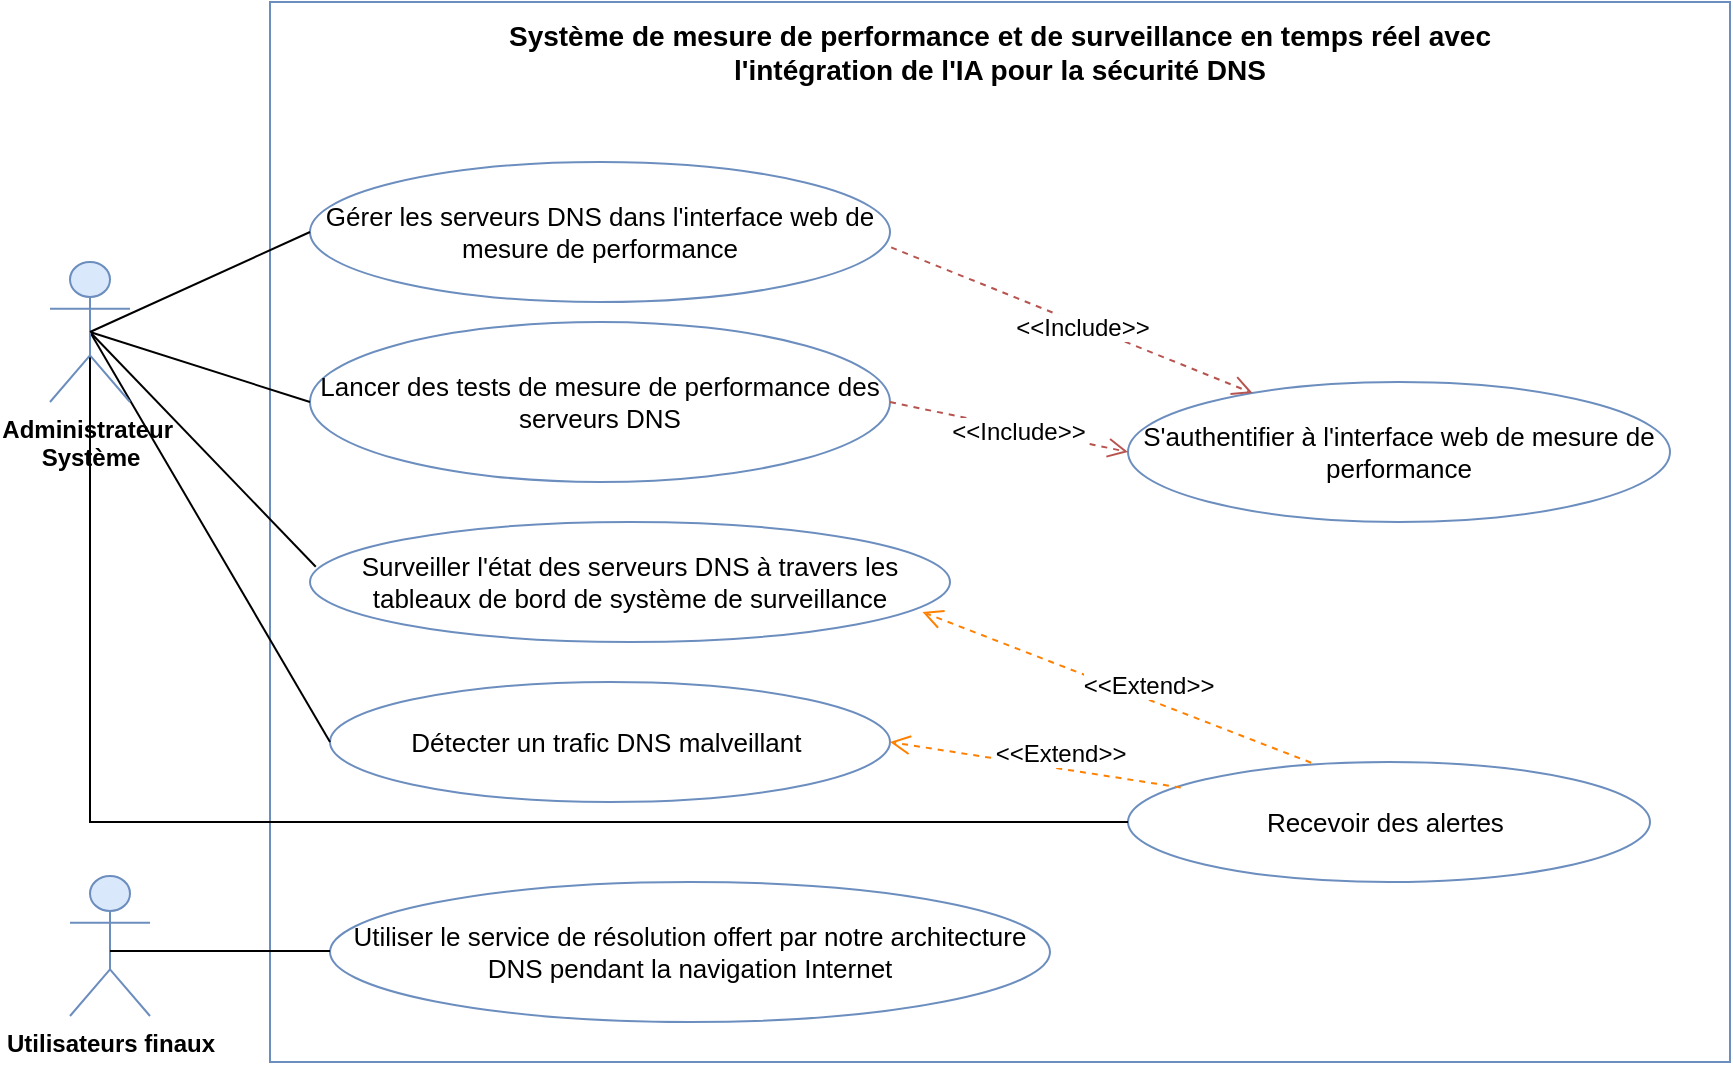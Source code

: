<mxfile version="24.7.8">
  <diagram name="Page-1" id="hmiNFq13a2drrHhc0E6c">
    <mxGraphModel dx="2062" dy="624" grid="1" gridSize="10" guides="1" tooltips="1" connect="1" arrows="1" fold="1" page="1" pageScale="1" pageWidth="827" pageHeight="1169" math="0" shadow="0">
      <root>
        <mxCell id="0" />
        <mxCell id="1" parent="0" />
        <mxCell id="PDqdzu1Ucp-oA0ykx4EQ-2" value="Utilisateurs finaux" style="shape=umlActor;verticalLabelPosition=bottom;verticalAlign=top;html=1;outlineConnect=0;fontStyle=1;fillColor=#dae8fc;strokeColor=#6c8ebf;" parent="1" vertex="1">
          <mxGeometry x="-160" y="447" width="40" height="70" as="geometry" />
        </mxCell>
        <mxCell id="PDqdzu1Ucp-oA0ykx4EQ-4" value="" style="rounded=0;whiteSpace=wrap;html=1;strokeColor=#6C8EBF;" parent="1" vertex="1">
          <mxGeometry x="-60" y="10" width="730" height="530" as="geometry" />
        </mxCell>
        <mxCell id="PDqdzu1Ucp-oA0ykx4EQ-7" value="&lt;b&gt;&lt;font style=&quot;font-size: 14px;&quot;&gt;Système de mesure de performance et de surveillance en temps réel avec l&#39;intégration de l&#39;IA pour la sécurité DNS&lt;/font&gt;&lt;/b&gt;" style="text;strokeColor=none;align=center;fillColor=none;html=1;verticalAlign=middle;whiteSpace=wrap;rounded=0;" parent="1" vertex="1">
          <mxGeometry x="35" y="20" width="540" height="30" as="geometry" />
        </mxCell>
        <mxCell id="PDqdzu1Ucp-oA0ykx4EQ-8" value="&lt;font style=&quot;font-size: 13px;&quot;&gt;Lancer des tests de mesure de performance des serveurs DNS&lt;/font&gt;" style="ellipse;whiteSpace=wrap;html=1;fillColor=#ffffff;strokeColor=#6C8EBF;" parent="1" vertex="1">
          <mxGeometry x="-40" y="170" width="290" height="80" as="geometry" />
        </mxCell>
        <mxCell id="PDqdzu1Ucp-oA0ykx4EQ-9" value="&lt;font style=&quot;font-size: 13px;&quot;&gt;Surveiller l&#39;état des serveurs DNS à travers les tableaux de bord de système de surveillance&lt;/font&gt;" style="ellipse;whiteSpace=wrap;html=1;strokeColor=#6C8EBF;" parent="1" vertex="1">
          <mxGeometry x="-40" y="270" width="320" height="60" as="geometry" />
        </mxCell>
        <mxCell id="PDqdzu1Ucp-oA0ykx4EQ-10" value="&lt;font style=&quot;font-size: 13px;&quot;&gt;Détecter un trafic DNS malveillant&amp;nbsp;&lt;/font&gt;" style="ellipse;whiteSpace=wrap;html=1;strokeColor=#6C8EBF;" parent="1" vertex="1">
          <mxGeometry x="-30" y="350" width="280" height="60" as="geometry" />
        </mxCell>
        <mxCell id="PDqdzu1Ucp-oA0ykx4EQ-11" value="&lt;font style=&quot;font-size: 13px;&quot;&gt;Recevoir des alertes&amp;nbsp;&lt;/font&gt;" style="ellipse;whiteSpace=wrap;html=1;strokeColor=#6C8EBF;" parent="1" vertex="1">
          <mxGeometry x="369" y="390" width="261" height="60" as="geometry" />
        </mxCell>
        <mxCell id="PDqdzu1Ucp-oA0ykx4EQ-12" value="&lt;font style=&quot;font-size: 13px;&quot;&gt;S&#39;authentifier à&amp;nbsp;&lt;/font&gt;&lt;span style=&quot;font-size: 13px;&quot;&gt;l&#39;interface web de mesure de performance&lt;/span&gt;" style="ellipse;whiteSpace=wrap;html=1;strokeColor=#6C8EBF;" parent="1" vertex="1">
          <mxGeometry x="369" y="200" width="271" height="70" as="geometry" />
        </mxCell>
        <mxCell id="PDqdzu1Ucp-oA0ykx4EQ-13" value="&lt;font style=&quot;font-size: 13px;&quot;&gt;Utiliser le service de résolution offert par notre architecture DNS pendant la navigation Internet&lt;/font&gt;" style="ellipse;whiteSpace=wrap;html=1;strokeColor=#6C8EBF;" parent="1" vertex="1">
          <mxGeometry x="-30" y="450" width="360" height="70" as="geometry" />
        </mxCell>
        <mxCell id="PDqdzu1Ucp-oA0ykx4EQ-36" value="&lt;font style=&quot;font-size: 12px;&quot;&gt;&amp;lt;&amp;lt;Include&amp;gt;&amp;gt;&lt;/font&gt;" style="html=1;verticalAlign=bottom;endArrow=open;dashed=1;endSize=8;curved=0;rounded=0;fillColor=#f8cecc;strokeColor=#b85450;exitX=1;exitY=0.5;exitDx=0;exitDy=0;entryX=0;entryY=0.5;entryDx=0;entryDy=0;" parent="1" source="PDqdzu1Ucp-oA0ykx4EQ-8" target="PDqdzu1Ucp-oA0ykx4EQ-12" edge="1">
          <mxGeometry x="0.1" y="-10" relative="1" as="geometry">
            <mxPoint x="330.5" y="308" as="sourcePoint" />
            <mxPoint x="330" y="160" as="targetPoint" />
            <mxPoint as="offset" />
          </mxGeometry>
        </mxCell>
        <mxCell id="PDqdzu1Ucp-oA0ykx4EQ-39" value="" style="endArrow=none;html=1;rounded=0;fillColor=#fad9d5;strokeColor=#000000;exitX=0.5;exitY=0.5;exitDx=0;exitDy=0;exitPerimeter=0;entryX=0;entryY=0.5;entryDx=0;entryDy=0;" parent="1" source="PDqdzu1Ucp-oA0ykx4EQ-21" target="PDqdzu1Ucp-oA0ykx4EQ-8" edge="1">
          <mxGeometry width="50" height="50" relative="1" as="geometry">
            <mxPoint x="-130" y="170" as="sourcePoint" />
            <mxPoint x="-20" y="120" as="targetPoint" />
          </mxGeometry>
        </mxCell>
        <mxCell id="PDqdzu1Ucp-oA0ykx4EQ-40" value="" style="endArrow=none;html=1;rounded=0;entryX=0.009;entryY=0.373;entryDx=0;entryDy=0;entryPerimeter=0;exitX=0.5;exitY=0.5;exitDx=0;exitDy=0;exitPerimeter=0;fillColor=#fad9d5;strokeColor=#000000;" parent="1" source="PDqdzu1Ucp-oA0ykx4EQ-21" target="PDqdzu1Ucp-oA0ykx4EQ-9" edge="1">
          <mxGeometry width="50" height="50" relative="1" as="geometry">
            <mxPoint x="-110" y="190" as="sourcePoint" />
            <mxPoint x="-18" y="195" as="targetPoint" />
          </mxGeometry>
        </mxCell>
        <mxCell id="PDqdzu1Ucp-oA0ykx4EQ-41" value="" style="endArrow=none;html=1;rounded=0;entryX=0;entryY=0.5;entryDx=0;entryDy=0;exitX=0.5;exitY=0.5;exitDx=0;exitDy=0;exitPerimeter=0;fillColor=#fad9d5;strokeColor=#000000;" parent="1" source="PDqdzu1Ucp-oA0ykx4EQ-21" target="PDqdzu1Ucp-oA0ykx4EQ-10" edge="1">
          <mxGeometry width="50" height="50" relative="1" as="geometry">
            <mxPoint x="-110" y="190" as="sourcePoint" />
            <mxPoint x="-30" y="276" as="targetPoint" />
          </mxGeometry>
        </mxCell>
        <mxCell id="PDqdzu1Ucp-oA0ykx4EQ-44" value="" style="endArrow=none;html=1;rounded=0;exitX=1;exitY=0.5;exitDx=0;exitDy=0;fillColor=#fad9d5;strokeColor=#000000;" parent="1" edge="1">
          <mxGeometry width="50" height="50" relative="1" as="geometry">
            <mxPoint x="-140.0" y="484.47" as="sourcePoint" />
            <mxPoint x="-30" y="484.47" as="targetPoint" />
          </mxGeometry>
        </mxCell>
        <mxCell id="6Kle1nJeSt3H_z6FKow6-1" value="" style="endArrow=none;html=1;rounded=0;exitX=0.5;exitY=0.5;exitDx=0;exitDy=0;exitPerimeter=0;fillColor=#fad9d5;strokeColor=#000000;edgeStyle=elbowEdgeStyle;elbow=vertical;strokeWidth=1;" parent="1" target="PDqdzu1Ucp-oA0ykx4EQ-11" edge="1">
          <mxGeometry width="50" height="50" relative="1" as="geometry">
            <mxPoint x="-150" y="180" as="sourcePoint" />
            <mxPoint x="290.0" y="440" as="targetPoint" />
            <Array as="points">
              <mxPoint x="-150" y="420" />
              <mxPoint x="-130" y="400" />
            </Array>
          </mxGeometry>
        </mxCell>
        <mxCell id="6Kle1nJeSt3H_z6FKow6-2" value="&lt;font style=&quot;font-size: 12px;&quot;&gt;&amp;lt;&amp;lt;Extend&amp;gt;&amp;gt;&lt;/font&gt;" style="html=1;verticalAlign=bottom;endArrow=open;dashed=1;endSize=8;curved=0;rounded=0;exitX=0.351;exitY=0.006;exitDx=0;exitDy=0;entryX=0.957;entryY=0.75;entryDx=0;entryDy=0;fillColor=#f8cecc;strokeColor=#FF8000;entryPerimeter=0;exitPerimeter=0;" parent="1" source="PDqdzu1Ucp-oA0ykx4EQ-11" target="PDqdzu1Ucp-oA0ykx4EQ-9" edge="1">
          <mxGeometry x="-0.172" y="2" relative="1" as="geometry">
            <mxPoint x="342.145" y="349.998" as="sourcePoint" />
            <mxPoint x="220" y="240.43" as="targetPoint" />
            <mxPoint as="offset" />
          </mxGeometry>
        </mxCell>
        <mxCell id="6Kle1nJeSt3H_z6FKow6-3" value="&lt;font style=&quot;font-size: 12px;&quot;&gt;&amp;lt;&amp;lt;Extend&amp;gt;&amp;gt;&lt;/font&gt;" style="html=1;verticalAlign=bottom;endArrow=open;dashed=1;endSize=8;curved=0;rounded=0;exitX=0.101;exitY=0.213;exitDx=0;exitDy=0;entryX=1;entryY=0.5;entryDx=0;entryDy=0;fillColor=#f8cecc;strokeColor=#FF8000;exitPerimeter=0;" parent="1" source="PDqdzu1Ucp-oA0ykx4EQ-11" target="PDqdzu1Ucp-oA0ykx4EQ-10" edge="1">
          <mxGeometry x="-0.172" y="2" relative="1" as="geometry">
            <mxPoint x="302" y="441" as="sourcePoint" />
            <mxPoint x="160" y="340" as="targetPoint" />
            <mxPoint as="offset" />
          </mxGeometry>
        </mxCell>
        <object label="Administrateur&amp;nbsp;&lt;div&gt;Système&lt;/div&gt;" id="PDqdzu1Ucp-oA0ykx4EQ-21">
          <mxCell style="shape=umlActor;verticalLabelPosition=bottom;verticalAlign=top;html=1;outlineConnect=0;fontStyle=1;fillColor=#dae8fc;strokeColor=#6c8ebf;" parent="1" vertex="1">
            <mxGeometry x="-170" y="140" width="40" height="70" as="geometry" />
          </mxCell>
        </object>
        <mxCell id="DlcLg0GIBYbs-mX_OXK4-2" value="&lt;font style=&quot;font-size: 13px;&quot;&gt;Gérer les serveurs DNS dans l&#39;interface web de mesure de performance&lt;/font&gt;" style="ellipse;whiteSpace=wrap;html=1;fillColor=#ffffff;strokeColor=#6C8EBF;" parent="1" vertex="1">
          <mxGeometry x="-40" y="90" width="290" height="70" as="geometry" />
        </mxCell>
        <mxCell id="DlcLg0GIBYbs-mX_OXK4-3" value="" style="endArrow=none;html=1;rounded=0;fillColor=#fad9d5;strokeColor=#000000;exitX=0.5;exitY=0.5;exitDx=0;exitDy=0;exitPerimeter=0;entryX=0;entryY=0.5;entryDx=0;entryDy=0;" parent="1" source="PDqdzu1Ucp-oA0ykx4EQ-21" edge="1">
          <mxGeometry width="50" height="50" relative="1" as="geometry">
            <mxPoint x="-140" y="100" as="sourcePoint" />
            <mxPoint x="-40" y="125" as="targetPoint" />
          </mxGeometry>
        </mxCell>
        <mxCell id="DlcLg0GIBYbs-mX_OXK4-4" value="&lt;font style=&quot;font-size: 12px;&quot;&gt;&amp;lt;&amp;lt;Include&amp;gt;&amp;gt;&lt;/font&gt;" style="html=1;verticalAlign=bottom;endArrow=open;dashed=1;endSize=8;curved=0;rounded=0;fillColor=#f8cecc;strokeColor=#b85450;exitX=1.002;exitY=0.61;exitDx=0;exitDy=0;exitPerimeter=0;" parent="1" source="DlcLg0GIBYbs-mX_OXK4-2" target="PDqdzu1Ucp-oA0ykx4EQ-12" edge="1">
          <mxGeometry x="0.1" y="-10" relative="1" as="geometry">
            <mxPoint x="240" y="130" as="sourcePoint" />
            <mxPoint x="379" y="170" as="targetPoint" />
            <mxPoint as="offset" />
          </mxGeometry>
        </mxCell>
      </root>
    </mxGraphModel>
  </diagram>
</mxfile>

